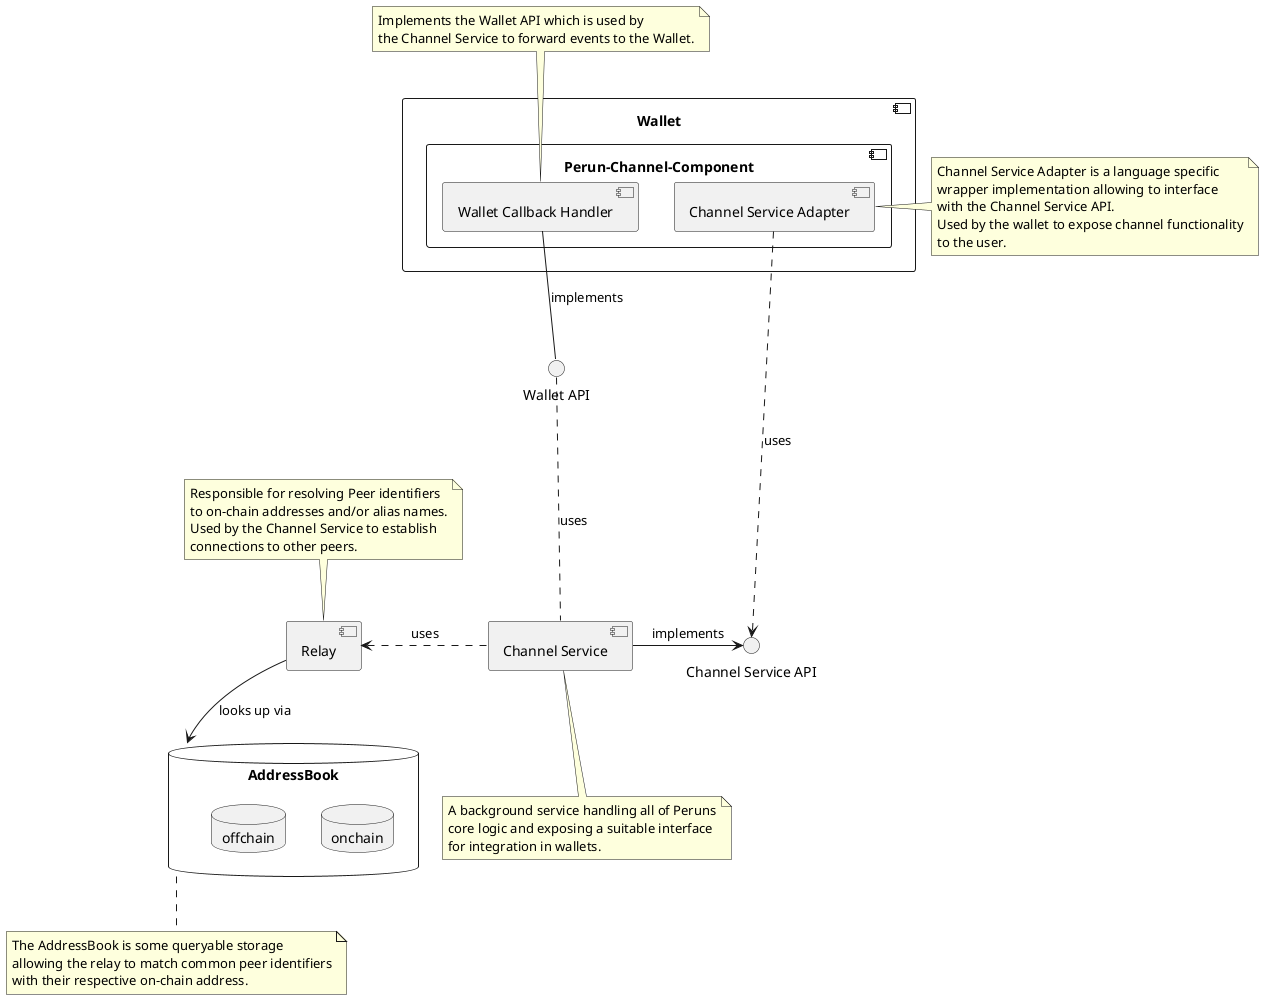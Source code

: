 @startuml
[Channel Service] as CS
note bottom of CS
A background service handling all of Peruns
core logic and exposing a suitable interface
for integration in wallets.
end note

component Wallet as W {
    component Perun-Channel-Component {
    component CSA
    component WCBH
    }
}

() "Wallet API" as WAPI

() "Channel Service API" as CSAPI

[Channel Service Adapter] as CSA
note right of CSA
Channel Service Adapter is a language specific
wrapper implementation allowing to interface
with the Channel Service API.
Used by the wallet to expose channel functionality
to the user.
end note

[Wallet Callback Handler] as WCBH

[Relay] as R
note top of R
Responsible for resolving Peer identifiers
to on-chain addresses and/or alias names.
Used by the Channel Service to establish
connections to other peers.
end note

database AddressBook as AB {
    database onchain
    database offchain
}

note bottom of AB
The AddressBook is some queryable storage
allowing the relay to match common peer identifiers
with their respective on-chain address.
end note

R -down-> AB : looks up via

CS -right-> CSAPI : implements
CS .-up- WAPI : uses

CS .-left-> R : uses


note top of WCBH
Implements the Wallet API which is used by
the Channel Service to forward events to the Wallet.
end note

WCBH -down- WAPI : implements
CSA .-right-> CSAPI : uses

@enduml
